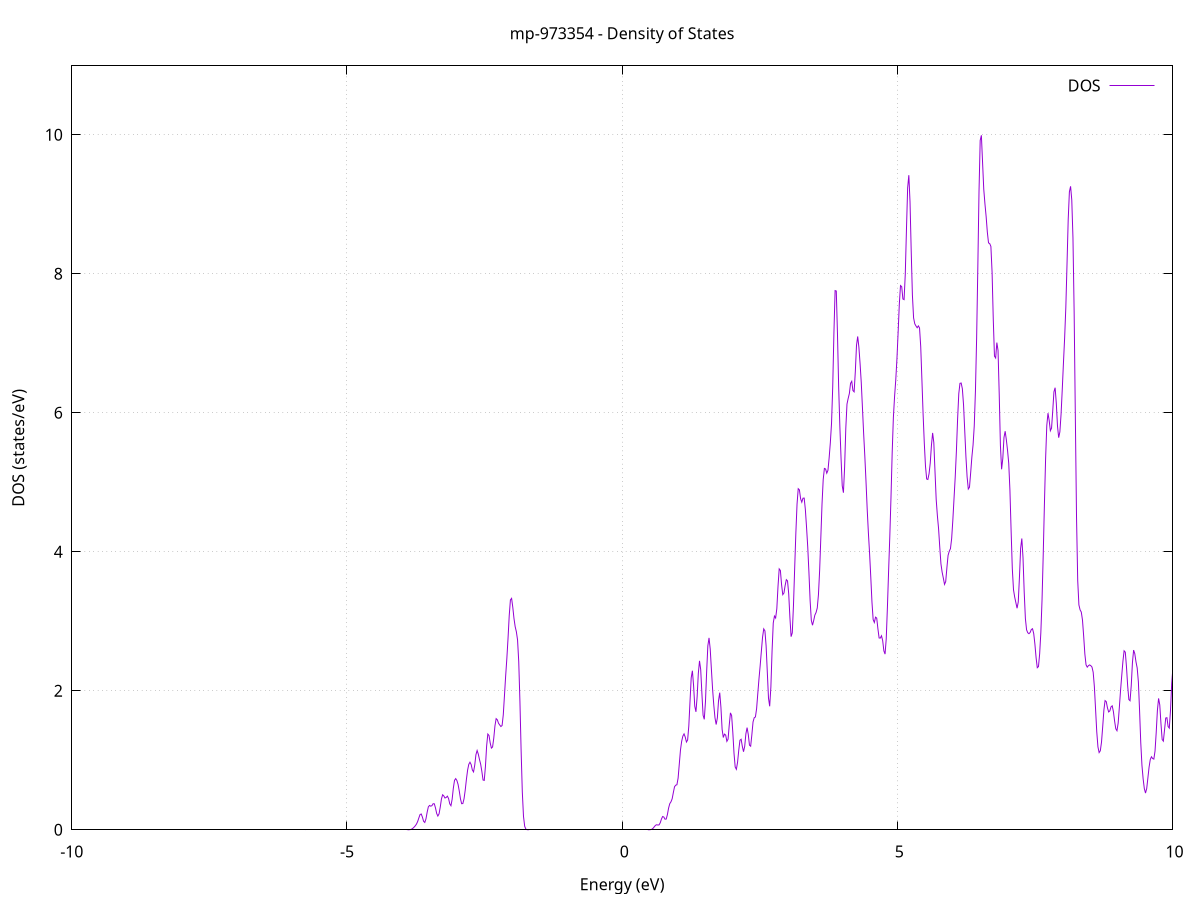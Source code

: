 set title 'mp-973354 - Density of States'
set xlabel 'Energy (eV)'
set ylabel 'DOS (states/eV)'
set grid
set xrange [-10:10]
set yrange [0:10.990]
set xzeroaxis lt -1
set terminal png size 800,600
set output 'mp-973354_dos_gnuplot.png'
plot '-' using 1:2 with lines title 'DOS'
-5.747100 0.000000
-5.725500 0.000000
-5.703900 0.000000
-5.682300 0.000000
-5.660700 0.000000
-5.639000 0.000000
-5.617400 0.000000
-5.595800 0.000000
-5.574200 0.000000
-5.552600 0.000000
-5.531000 0.000000
-5.509400 0.000000
-5.487800 0.000000
-5.466200 0.000000
-5.444600 0.000000
-5.422900 0.000000
-5.401300 0.000000
-5.379700 0.000000
-5.358100 0.000000
-5.336500 0.000000
-5.314900 0.000000
-5.293300 0.000000
-5.271700 0.000000
-5.250100 0.000000
-5.228500 0.000000
-5.206800 0.000000
-5.185200 0.000000
-5.163600 0.000000
-5.142000 0.000000
-5.120400 0.000000
-5.098800 0.000000
-5.077200 0.000000
-5.055600 0.000000
-5.034000 0.000000
-5.012400 0.000000
-4.990700 0.000000
-4.969100 0.000000
-4.947500 0.000000
-4.925900 0.000000
-4.904300 0.000000
-4.882700 0.000000
-4.861100 0.000000
-4.839500 0.000000
-4.817900 0.000000
-4.796300 0.000000
-4.774600 0.000000
-4.753000 0.000000
-4.731400 0.000000
-4.709800 0.000000
-4.688200 0.000000
-4.666600 0.000000
-4.645000 0.000000
-4.623400 0.000000
-4.601800 0.000000
-4.580200 0.000000
-4.558500 0.000000
-4.536900 0.000000
-4.515300 0.000000
-4.493700 0.000000
-4.472100 0.000000
-4.450500 0.000000
-4.428900 0.000000
-4.407300 0.000000
-4.385700 0.000000
-4.364100 0.000000
-4.342400 0.000000
-4.320800 0.000000
-4.299200 0.000000
-4.277600 0.000000
-4.256000 0.000000
-4.234400 0.000000
-4.212800 0.000000
-4.191200 0.000000
-4.169600 0.000000
-4.148000 0.000000
-4.126300 0.000000
-4.104700 0.000000
-4.083100 0.000000
-4.061500 0.000000
-4.039900 0.000000
-4.018300 0.000000
-3.996700 0.000000
-3.975100 0.000000
-3.953500 0.000000
-3.931900 0.000000
-3.910200 0.000000
-3.888600 0.000100
-3.867000 0.000800
-3.845400 0.003200
-3.823800 0.009800
-3.802200 0.021700
-3.780600 0.037900
-3.759000 0.057100
-3.737400 0.081600
-3.715800 0.118100
-3.694100 0.169800
-3.672500 0.218600
-3.650900 0.227300
-3.629300 0.182300
-3.607700 0.122200
-3.586100 0.105100
-3.564500 0.157700
-3.542900 0.252900
-3.521300 0.329600
-3.499700 0.350200
-3.478000 0.339600
-3.456400 0.346500
-3.434800 0.374700
-3.413200 0.374400
-3.391600 0.314200
-3.370000 0.234600
-3.348400 0.197300
-3.326800 0.228500
-3.305200 0.324700
-3.283600 0.442100
-3.261900 0.503600
-3.240300 0.487200
-3.218700 0.456800
-3.197100 0.465400
-3.175500 0.483500
-3.153900 0.449700
-3.132300 0.372700
-3.110700 0.346200
-3.089100 0.438200
-3.067400 0.597200
-3.045800 0.711100
-3.024200 0.736100
-3.002600 0.708600
-2.981000 0.652200
-2.959400 0.557100
-2.937800 0.445100
-2.916200 0.375100
-2.894600 0.377100
-2.873000 0.445000
-2.851300 0.570400
-2.829700 0.725300
-2.808100 0.858200
-2.786500 0.941600
-2.764900 0.972200
-2.743300 0.938200
-2.721700 0.859700
-2.700100 0.832500
-2.678500 0.930000
-2.656900 1.079300
-2.635200 1.140100
-2.613600 1.088200
-2.592000 1.010700
-2.570400 0.942200
-2.548800 0.837600
-2.527200 0.715800
-2.505600 0.710300
-2.484000 0.910900
-2.462400 1.205000
-2.440800 1.377300
-2.419100 1.356600
-2.397500 1.249600
-2.375900 1.175100
-2.354300 1.191200
-2.332700 1.317500
-2.311100 1.495500
-2.289500 1.598900
-2.267900 1.582700
-2.246300 1.532500
-2.224700 1.508000
-2.203000 1.485400
-2.181400 1.500500
-2.159800 1.653300
-2.138200 1.931400
-2.116600 2.213900
-2.095000 2.464600
-2.073400 2.754500
-2.051800 3.080400
-2.030200 3.306800
-2.008600 3.329100
-1.986900 3.199700
-1.965300 3.039900
-1.943700 2.922000
-1.922100 2.849000
-1.900500 2.731400
-1.878900 2.418800
-1.857300 1.845900
-1.835700 1.141300
-1.814100 0.544200
-1.792500 0.193200
-1.770800 0.049900
-1.749200 0.009300
-1.727600 0.001200
-1.706000 0.000100
-1.684400 0.000000
-1.662800 0.000000
-1.641200 0.000000
-1.619600 0.000000
-1.598000 0.000000
-1.576400 0.000000
-1.554700 0.000000
-1.533100 0.000000
-1.511500 0.000000
-1.489900 0.000000
-1.468300 0.000000
-1.446700 0.000000
-1.425100 0.000000
-1.403500 0.000000
-1.381900 0.000000
-1.360300 0.000000
-1.338600 0.000000
-1.317000 0.000000
-1.295400 0.000000
-1.273800 0.000000
-1.252200 0.000000
-1.230600 0.000000
-1.209000 0.000000
-1.187400 0.000000
-1.165800 0.000000
-1.144200 0.000000
-1.122500 0.000000
-1.100900 0.000000
-1.079300 0.000000
-1.057700 0.000000
-1.036100 0.000000
-1.014500 0.000000
-0.992900 0.000000
-0.971300 0.000000
-0.949700 0.000000
-0.928100 0.000000
-0.906400 0.000000
-0.884800 0.000000
-0.863200 0.000000
-0.841600 0.000000
-0.820000 0.000000
-0.798400 0.000000
-0.776800 0.000000
-0.755200 0.000000
-0.733600 0.000000
-0.712000 0.000000
-0.690300 0.000000
-0.668700 0.000000
-0.647100 0.000000
-0.625500 0.000000
-0.603900 0.000000
-0.582300 0.000000
-0.560700 0.000000
-0.539100 0.000000
-0.517500 0.000000
-0.495900 0.000000
-0.474200 0.000000
-0.452600 0.000000
-0.431000 0.000000
-0.409400 0.000000
-0.387800 0.000000
-0.366200 0.000000
-0.344600 0.000000
-0.323000 0.000000
-0.301400 0.000000
-0.279800 0.000000
-0.258100 0.000000
-0.236500 0.000000
-0.214900 0.000000
-0.193300 0.000000
-0.171700 0.000000
-0.150100 0.000000
-0.128500 0.000000
-0.106900 0.000000
-0.085300 0.000000
-0.063700 0.000000
-0.042000 0.000000
-0.020400 0.000000
0.001200 0.000000
0.022800 0.000000
0.044400 0.000000
0.066000 0.000000
0.087600 0.000000
0.109200 0.000000
0.130800 0.000000
0.152500 0.000000
0.174100 0.000000
0.195700 0.000000
0.217300 0.000000
0.238900 0.000000
0.260500 0.000000
0.282100 0.000000
0.303700 0.000000
0.325300 0.000000
0.346900 0.000000
0.368600 0.000000
0.390200 0.000000
0.411800 0.000000
0.433400 0.000000
0.455000 0.000000
0.476600 0.000100
0.498200 0.000500
0.519800 0.002400
0.541400 0.008500
0.563000 0.022400
0.584700 0.043800
0.606300 0.064400
0.627900 0.072600
0.649500 0.068100
0.671100 0.070600
0.692700 0.101800
0.714300 0.154700
0.735900 0.191100
0.757500 0.183200
0.779100 0.152300
0.800800 0.154200
0.822400 0.218900
0.844000 0.312600
0.865600 0.375800
0.887200 0.402300
0.908800 0.446000
0.930400 0.535400
0.952000 0.619400
0.973600 0.641800
0.995200 0.647500
1.016900 0.743800
1.038500 0.947100
1.060100 1.149300
1.081700 1.273800
1.103300 1.348100
1.124900 1.379700
1.146500 1.333900
1.168100 1.262600
1.189700 1.291100
1.211300 1.493300
1.233000 1.842600
1.254600 2.185200
1.276200 2.287900
1.297800 2.076800
1.319400 1.778100
1.341000 1.696600
1.362600 1.914900
1.384200 2.250700
1.405800 2.430000
1.427400 2.304100
1.449100 1.961500
1.470700 1.648500
1.492300 1.588700
1.513900 1.841900
1.535500 2.274900
1.557100 2.646300
1.578700 2.760500
1.600300 2.600600
1.621900 2.306000
1.643500 2.021100
1.665200 1.794000
1.686800 1.611200
1.708400 1.514100
1.730000 1.609900
1.751600 1.859400
1.773200 1.972800
1.794800 1.762300
1.816400 1.445600
1.838000 1.327700
1.859600 1.376300
1.881300 1.362400
1.902900 1.271900
1.924500 1.303600
1.946100 1.506800
1.967700 1.682200
1.989300 1.643800
2.010900 1.400400
2.032500 1.101100
2.054100 0.902600
2.075700 0.869600
2.097400 0.973200
2.119000 1.145800
2.140600 1.288100
2.162200 1.302100
2.183800 1.199600
2.205400 1.122900
2.227000 1.200900
2.248600 1.382000
2.270200 1.469500
2.291800 1.370600
2.313500 1.217400
2.335100 1.202400
2.356700 1.365400
2.378300 1.551200
2.399900 1.611900
2.421500 1.622900
2.443100 1.742600
2.464700 1.959900
2.486300 2.170900
2.507900 2.361400
2.529600 2.569200
2.551200 2.770800
2.572800 2.890300
2.594400 2.861400
2.616000 2.644600
2.637600 2.267800
2.659200 1.894600
2.680800 1.776400
2.702400 2.052600
2.724000 2.570100
2.745700 2.974400
2.767300 3.074400
2.788900 3.046900
2.810500 3.182000
2.832100 3.502700
2.853700 3.753100
2.875300 3.730700
2.896900 3.525700
2.918500 3.382600
2.940100 3.406300
2.961800 3.515300
2.983400 3.598200
3.005000 3.580600
3.026600 3.394700
3.048200 3.054600
3.069800 2.778600
3.091400 2.832900
3.113000 3.226900
3.134600 3.756500
3.156300 4.268700
3.177900 4.685700
3.199500 4.907000
3.221100 4.890200
3.242700 4.762200
3.264300 4.712900
3.285900 4.770500
3.307500 4.772000
3.329100 4.607300
3.350700 4.350600
3.372400 4.065700
3.394000 3.702900
3.415600 3.296900
3.437200 3.014200
3.458800 2.942800
3.480400 3.010100
3.502000 3.089200
3.523600 3.126300
3.545200 3.191000
3.566800 3.381600
3.588500 3.730800
3.610100 4.202600
3.631700 4.685000
3.653300 5.038900
3.674900 5.198400
3.696500 5.190600
3.718100 5.129800
3.739700 5.172400
3.761300 5.351300
3.782900 5.568800
3.804600 5.848000
3.826200 6.372800
3.847800 7.142000
3.869400 7.757100
3.891000 7.751100
3.912600 7.130400
3.934200 6.369800
3.955800 5.803300
3.977400 5.349600
3.999000 4.948700
4.020700 4.849500
4.042300 5.217200
4.063900 5.777400
4.085500 6.124300
4.107100 6.206500
4.128700 6.276500
4.150300 6.422500
4.171900 6.452200
4.193500 6.319100
4.215100 6.300300
4.236800 6.589300
4.258400 6.970700
4.280000 7.097000
4.301600 6.943400
4.323200 6.708600
4.344800 6.433500
4.366400 6.070700
4.388000 5.701500
4.409600 5.374100
4.431200 5.006600
4.452900 4.606200
4.474500 4.269300
4.496100 3.976000
4.517700 3.637200
4.539300 3.274300
4.560900 3.023300
4.582500 2.981900
4.604100 3.058800
4.625700 3.045200
4.647300 2.891300
4.669000 2.759500
4.690600 2.757600
4.712200 2.791100
4.733800 2.722400
4.755400 2.574100
4.777000 2.527200
4.798600 2.747000
4.820200 3.206800
4.841800 3.724900
4.863400 4.220200
4.885100 4.787400
4.906700 5.424200
4.928300 5.931900
4.949900 6.229900
4.971500 6.470000
4.993100 6.776300
5.014700 7.157800
5.036300 7.561700
5.057900 7.829700
5.079500 7.814300
5.101200 7.636300
5.122800 7.627100
5.144400 7.989400
5.166000 8.633100
5.187600 9.236600
5.209200 9.417200
5.230800 9.032700
5.252400 8.326300
5.274000 7.693300
5.295600 7.364000
5.317300 7.279100
5.338900 7.248100
5.360500 7.222400
5.382100 7.249400
5.403700 7.219700
5.425300 6.949800
5.446900 6.469800
5.468500 5.977100
5.490100 5.564400
5.511700 5.231300
5.533400 5.046300
5.555000 5.039500
5.576600 5.121900
5.598200 5.275500
5.619800 5.529100
5.641400 5.709400
5.663000 5.571100
5.684600 5.156200
5.706200 4.753700
5.727800 4.519600
5.749500 4.332100
5.771100 4.068200
5.792700 3.825200
5.814300 3.706000
5.835900 3.621600
5.857500 3.530600
5.879100 3.570300
5.900700 3.768600
5.922300 3.947900
5.943900 4.007200
5.965600 4.045400
5.987200 4.189300
6.008800 4.455800
6.030400 4.766100
6.052000 5.074500
6.073600 5.450500
6.095200 5.907800
6.116800 6.274300
6.138400 6.423000
6.160000 6.427400
6.181700 6.344900
6.203300 6.112300
6.224900 5.742400
6.246500 5.369200
6.268100 5.076500
6.289700 4.902100
6.311300 4.927800
6.332900 5.138200
6.354500 5.361200
6.376200 5.535700
6.397800 5.809400
6.419400 6.310900
6.441000 7.072000
6.462600 8.086500
6.484200 9.177400
6.505800 9.918000
6.527400 9.991000
6.549000 9.599100
6.570600 9.214900
6.592300 9.003900
6.613900 8.821400
6.635500 8.598200
6.657100 8.443300
6.678700 8.433500
6.700300 8.391900
6.721900 8.019100
6.743500 7.342000
6.765100 6.814400
6.786700 6.787300
6.808400 7.008800
6.830000 6.896600
6.851600 6.267700
6.873200 5.529200
6.894800 5.186300
6.916400 5.340000
6.938000 5.643900
6.959600 5.733800
6.981200 5.609000
7.002800 5.457200
7.024500 5.271300
7.046100 4.885100
7.067700 4.301800
7.089300 3.757500
7.110900 3.453500
7.132500 3.348100
7.154100 3.267900
7.175700 3.186800
7.197300 3.276800
7.218900 3.630900
7.240600 4.049400
7.262200 4.190600
7.283800 3.912900
7.305400 3.422300
7.327000 3.038800
7.348600 2.876200
7.370200 2.834400
7.391800 2.821100
7.413400 2.838400
7.435000 2.881800
7.456700 2.892400
7.478300 2.822600
7.499900 2.671000
7.521500 2.475400
7.543100 2.331500
7.564700 2.347600
7.586300 2.531500
7.607900 2.839200
7.629500 3.307200
7.651100 3.959000
7.672800 4.683600
7.694400 5.340700
7.716000 5.817500
7.737600 5.993800
7.759200 5.889700
7.780800 5.741000
7.802400 5.778700
7.824000 6.027100
7.845600 6.300400
7.867200 6.359900
7.888900 6.134300
7.910500 5.806700
7.932100 5.640900
7.953700 5.724700
7.975300 5.979700
7.996900 6.333100
8.018500 6.715600
8.040100 7.075400
8.061700 7.514400
8.083300 8.135800
8.105000 8.779000
8.126600 9.178400
8.148200 9.257200
8.169800 9.061800
8.191400 8.515400
8.213000 7.446600
8.234600 5.941900
8.256200 4.495200
8.277800 3.584900
8.299400 3.235200
8.321100 3.163500
8.342700 3.132300
8.364300 3.017500
8.385900 2.785900
8.407500 2.529100
8.429100 2.373100
8.450700 2.339800
8.472300 2.361100
8.493900 2.371900
8.515500 2.361200
8.537200 2.340800
8.558800 2.265700
8.580400 2.060200
8.602000 1.737100
8.623600 1.411200
8.645200 1.193000
8.666800 1.110600
8.688400 1.136200
8.710000 1.260700
8.731600 1.481300
8.753300 1.722300
8.774900 1.858300
8.796500 1.843300
8.818100 1.754700
8.839700 1.695200
8.861300 1.709800
8.882900 1.768600
8.904500 1.783200
8.926100 1.700900
8.947700 1.566000
8.969400 1.453200
8.991000 1.425100
9.012600 1.534800
9.034200 1.760300
9.055800 2.001900
9.077400 2.214700
9.099000 2.421900
9.120600 2.575000
9.142200 2.555400
9.163800 2.343900
9.185500 2.069100
9.207100 1.873500
9.228700 1.856300
9.250300 2.072600
9.271900 2.403400
9.293500 2.585200
9.315100 2.532300
9.336700 2.415500
9.358300 2.328200
9.380000 2.127900
9.401600 1.718700
9.423200 1.255200
9.444800 0.927800
9.466400 0.733400
9.488000 0.592900
9.509600 0.528300
9.531200 0.592700
9.552800 0.745600
9.574400 0.900700
9.596100 1.010600
9.617700 1.050100
9.639300 1.025000
9.660900 1.016800
9.682500 1.132300
9.704100 1.401000
9.725700 1.718600
9.747300 1.890200
9.768900 1.796100
9.790500 1.525400
9.812200 1.298400
9.833800 1.275100
9.855400 1.437500
9.877000 1.607700
9.898600 1.612500
9.920200 1.485300
9.941800 1.462600
9.963400 1.712800
9.985000 2.098400
10.006600 2.322800
10.028300 2.314700
10.049900 2.278400
10.071500 2.358200
10.093100 2.485500
10.114700 2.528200
10.136300 2.400000
10.157900 2.102900
10.179500 1.768400
10.201100 1.580600
10.222700 1.614800
10.244400 1.800000
10.266000 2.023000
10.287600 2.203700
10.309200 2.314000
10.330800 2.357300
10.352400 2.297500
10.374000 2.068700
10.395600 1.684200
10.417200 1.262400
10.438800 0.958800
10.460500 0.890400
10.482100 1.043800
10.503700 1.280400
10.525300 1.486500
10.546900 1.627700
10.568500 1.652000
10.590100 1.528900
10.611700 1.394200
10.633300 1.448500
10.654900 1.709000
10.676600 1.968200
10.698200 1.984900
10.719800 1.714600
10.741400 1.360300
10.763000 1.160100
10.784600 1.144500
10.806200 1.150900
10.827800 1.060200
10.849400 0.945700
10.871000 0.922100
10.892700 0.946400
10.914300 0.906100
10.935900 0.808700
10.957500 0.747800
10.979100 0.767900
11.000700 0.859100
11.022300 0.993800
11.043900 1.115900
11.065500 1.187100
11.087100 1.240700
11.108800 1.310300
11.130400 1.353400
11.152000 1.320500
11.173600 1.261900
11.195200 1.281000
11.216800 1.379400
11.238400 1.449700
11.260000 1.416700
11.281600 1.282200
11.303200 1.090000
11.324900 0.909100
11.346500 0.770800
11.368100 0.655000
11.389700 0.576000
11.411300 0.588000
11.432900 0.702400
11.454500 0.871400
11.476100 1.047400
11.497700 1.202900
11.519300 1.297100
11.541000 1.303300
11.562600 1.261000
11.584200 1.232700
11.605800 1.240500
11.627400 1.254700
11.649000 1.206000
11.670600 1.036100
11.692200 0.768500
11.713800 0.526500
11.735400 0.459200
11.757100 0.618800
11.778700 0.903100
11.800300 1.128100
11.821900 1.179400
11.843500 1.110500
11.865100 1.070900
11.886700 1.140300
11.908300 1.282200
11.929900 1.417900
11.951500 1.487900
11.973200 1.493000
11.994800 1.482400
12.016400 1.471900
12.038000 1.435100
12.059600 1.358500
12.081200 1.239800
12.102800 1.094000
12.124400 0.971800
12.146000 0.904800
12.167600 0.895800
12.189300 1.009900
12.210900 1.363800
12.232500 1.924500
12.254100 2.406400
12.275700 2.541700
12.297300 2.378100
12.318900 2.156800
12.340500 2.005600
12.362100 1.890400
12.383700 1.773200
12.405400 1.645600
12.427000 1.456000
12.448600 1.177700
12.470200 0.894900
12.491800 0.707800
12.513400 0.630700
12.535000 0.637600
12.556600 0.745600
12.578200 1.016500
12.599900 1.455000
12.621500 1.889400
12.643100 2.055200
12.664700 1.856100
12.686300 1.445800
12.707900 1.037200
12.729500 0.737000
12.751100 0.572100
12.772700 0.570400
12.794300 0.752600
12.816000 1.071900
12.837600 1.379700
12.859200 1.497100
12.880800 1.396600
12.902400 1.275300
12.924000 1.362600
12.945600 1.684600
12.967200 2.055900
12.988800 2.281200
13.010400 2.303400
13.032100 2.144600
13.053700 1.854300
13.075300 1.559800
13.096900 1.423200
13.118500 1.515100
13.140100 1.760200
13.161700 1.975100
13.183300 1.978500
13.204900 1.745200
13.226500 1.472400
13.248200 1.417600
13.269800 1.638100
13.291400 1.921100
13.313000 2.009700
13.334600 1.900700
13.356200 1.814400
13.377800 1.885800
13.399400 2.090300
13.421000 2.388700
13.442600 2.678300
13.464300 2.759300
13.485900 2.572800
13.507500 2.308000
13.529100 2.205600
13.550700 2.339100
13.572300 2.533300
13.593900 2.523100
13.615500 2.261500
13.637100 1.929600
13.658700 1.659400
13.680400 1.479300
13.702000 1.469200
13.723600 1.717900
13.745200 2.131700
13.766800 2.420100
13.788400 2.345900
13.810000 1.973100
13.831600 1.580000
13.853200 1.370700
13.874800 1.368600
13.896500 1.486000
13.918100 1.609100
13.939700 1.677600
13.961300 1.713600
13.982900 1.765300
14.004500 1.829400
14.026100 1.835300
14.047700 1.723200
14.069300 1.538000
14.090900 1.393000
14.112600 1.332700
14.134200 1.309100
14.155800 1.295900
14.177400 1.321500
14.199000 1.379100
14.220600 1.402700
14.242200 1.346600
14.263800 1.225800
14.285400 1.106100
14.307000 1.091800
14.328700 1.277100
14.350300 1.629700
14.371900 1.941600
14.393500 2.012800
14.415100 1.864500
14.436700 1.642700
14.458300 1.399600
14.479900 1.118000
14.501500 0.853300
14.523100 0.701600
14.544800 0.675300
14.566400 0.720800
14.588000 0.829700
14.609600 1.051800
14.631200 1.393800
14.652800 1.738400
14.674400 1.907700
14.696000 1.815100
14.717600 1.539700
14.739200 1.256600
14.760900 1.099500
14.782500 1.102500
14.804100 1.229800
14.825700 1.392000
14.847300 1.491300
14.868900 1.505200
14.890500 1.499000
14.912100 1.577700
14.933700 1.803000
14.955300 2.097000
14.977000 2.292200
14.998600 2.308500
15.020200 2.207200
15.041800 2.085600
15.063400 1.984200
15.085000 1.916200
15.106600 1.957600
15.128200 2.191700
15.149800 2.527200
15.171400 2.714900
15.193100 2.587300
15.214700 2.223000
15.236300 1.893500
15.257900 1.834600
15.279500 2.036000
15.301100 2.277700
15.322700 2.338000
15.344300 2.136900
15.365900 1.758100
15.387500 1.385400
15.409200 1.191500
15.430800 1.245500
15.452400 1.481100
15.474000 1.742900
15.495600 1.873400
15.517200 1.807300
15.538800 1.645200
15.560400 1.577000
15.582000 1.670000
15.603700 1.786700
15.625300 1.745800
15.646900 1.529600
15.668500 1.275800
15.690100 1.098400
15.711700 1.029900
15.733300 1.104300
15.754900 1.324400
15.776500 1.533400
15.798100 1.518500
15.819800 1.291500
15.841400 1.080400
15.863000 1.031100
15.884600 1.083000
15.906200 1.108600
15.927800 1.051000
15.949400 0.949200
15.971000 0.905100
15.992600 1.018300
16.014200 1.309000
16.035900 1.685200
16.057500 1.997000
16.079100 2.122700
16.100700 2.034900
16.122300 1.858100
16.143900 1.790900
16.165500 1.856100
16.187100 1.853100
16.208700 1.666000
16.230300 1.444200
16.252000 1.377600
16.273600 1.473900
16.295200 1.633900
16.316800 1.827700
16.338400 2.115600
16.360000 2.465400
16.381600 2.681600
16.403200 2.662300
16.424800 2.525200
16.446400 2.382200
16.468100 2.252000
16.489700 2.213500
16.511300 2.393200
16.532900 2.754500
16.554500 3.014900
16.576100 2.892600
16.597700 2.420100
16.619300 1.891200
16.640900 1.537500
16.662500 1.369500
16.684200 1.298200
16.705800 1.301500
16.727400 1.410200
16.749000 1.594600
16.770600 1.763900
16.792200 1.866400
16.813800 1.917300
16.835400 1.921400
16.857000 1.834000
16.878600 1.638600
16.900300 1.442300
16.921900 1.429700
16.943500 1.658400
16.965100 1.931400
16.986700 1.957100
17.008300 1.665100
17.029900 1.292000
17.051500 1.113300
17.073100 1.187200
17.094700 1.416600
17.116400 1.727400
17.138000 2.063500
17.159600 2.288000
17.181200 2.288800
17.202800 2.201300
17.224400 2.310500
17.246000 2.650700
17.267600 2.911500
17.289200 2.831000
17.310800 2.506500
17.332500 2.249000
17.354100 2.236400
17.375700 2.349800
17.397300 2.366400
17.418900 2.260500
17.440500 2.150900
17.462100 2.045300
17.483700 1.874100
17.505300 1.649100
17.526900 1.439300
17.548600 1.314500
17.570200 1.322600
17.591800 1.429900
17.613400 1.556400
17.635000 1.706500
17.656600 1.947100
17.678200 2.246100
17.699800 2.423900
17.721400 2.301500
17.743000 1.904500
17.764700 1.480400
17.786300 1.267100
17.807900 1.297600
17.829500 1.452400
17.851100 1.606500
17.872700 1.721100
17.894300 1.855700
17.915900 2.049200
17.937500 2.229500
17.959100 2.337900
17.980800 2.438200
18.002400 2.623100
18.024000 2.873500
18.045600 3.023900
18.067200 2.885300
18.088800 2.441300
18.110400 1.920300
18.132000 1.635200
18.153600 1.717900
18.175200 2.004300
18.196900 2.190100
18.218500 2.110400
18.240100 1.855800
18.261700 1.621100
18.283300 1.495300
18.304900 1.445500
18.326500 1.449100
18.348100 1.533800
18.369700 1.699000
18.391300 1.880900
18.413000 1.993900
18.434600 1.965600
18.456200 1.762100
18.477800 1.420500
18.499400 1.056900
18.521000 0.842000
18.542600 0.917200
18.564200 1.270100
18.585800 1.698600
18.607500 1.936700
18.629100 1.872800
18.650700 1.628900
18.672300 1.408000
18.693900 1.342200
18.715500 1.460500
18.737100 1.700300
18.758700 1.949500
18.780300 2.129000
18.801900 2.242500
18.823600 2.336500
18.845200 2.427700
18.866800 2.463100
18.888400 2.366800
18.910000 2.143300
18.931600 1.881100
18.953200 1.680500
18.974800 1.642500
18.996400 1.827900
19.018000 2.144700
19.039700 2.410900
19.061300 2.549700
19.082900 2.597100
19.104500 2.587400
19.126100 2.506200
19.147700 2.311100
19.169300 2.039700
19.190900 1.840200
19.212500 1.792300
19.234100 1.837300
19.255800 1.916800
19.277400 1.982700
19.299000 1.949800
19.320600 1.821500
19.342200 1.751000
19.363800 1.899000
19.385400 2.267700
19.407000 2.636900
19.428600 2.707900
19.450200 2.398400
19.471900 1.934200
19.493500 1.598100
19.515100 1.481000
19.536700 1.499500
19.558300 1.556400
19.579900 1.645100
19.601500 1.817600
19.623100 2.073800
19.644700 2.313700
19.666300 2.385600
19.688000 2.206500
19.709600 1.865700
19.731200 1.559500
19.752800 1.446900
19.774400 1.585200
19.796000 1.891400
19.817600 2.128600
19.839200 2.063400
19.860800 1.745000
19.882400 1.498200
19.904100 1.516600
19.925700 1.623300
19.947300 1.578700
19.968900 1.449200
19.990500 1.481100
20.012100 1.737000
20.033700 2.033600
20.055300 2.162000
20.076900 2.069100
20.098500 1.891100
20.120200 1.825900
20.141800 1.923700
20.163400 2.041800
20.185000 2.029100
20.206600 1.885900
20.228200 1.732800
20.249800 1.676600
20.271400 1.708500
20.293000 1.755700
20.314600 1.827500
20.336300 2.004100
20.357900 2.288300
20.379500 2.589500
20.401100 2.838500
20.422700 3.020400
20.444300 3.104700
20.465900 3.046900
20.487500 2.859500
20.509100 2.608400
20.530700 2.392400
20.552400 2.321500
20.574000 2.392700
20.595600 2.438100
20.617200 2.315400
20.638800 2.063100
20.660400 1.826300
20.682000 1.721400
20.703600 1.754400
20.725200 1.820200
20.746800 1.794000
20.768500 1.648500
20.790100 1.489300
20.811700 1.435700
20.833300 1.464300
20.854900 1.459500
20.876500 1.426700
20.898100 1.514800
20.919700 1.794000
20.941300 2.143600
20.962900 2.389700
20.984600 2.449100
21.006200 2.318200
21.027800 2.066100
21.049400 1.848800
21.071000 1.784900
21.092600 1.840500
21.114200 1.895400
21.135800 1.886400
21.157400 1.881500
21.179000 1.988000
21.200700 2.214400
21.222300 2.472200
21.243900 2.637900
21.265500 2.603100
21.287100 2.378400
21.308700 2.113400
21.330300 1.921400
21.351900 1.758400
21.373500 1.544000
21.395100 1.317100
21.416800 1.186200
21.438400 1.171700
21.460000 1.197600
21.481600 1.227500
21.503200 1.312200
21.524800 1.463200
21.546400 1.583400
21.568000 1.620000
21.589600 1.660900
21.611200 1.761200
21.632900 1.841800
21.654500 1.836400
21.676100 1.810700
21.697700 1.897900
21.719300 2.134600
21.740900 2.391800
21.762500 2.523000
21.784100 2.535200
21.805700 2.528900
21.827400 2.529300
21.849000 2.484400
21.870600 2.379700
21.892200 2.254200
21.913800 2.118100
21.935400 1.969400
21.957000 1.874700
21.978600 1.870400
22.000200 1.886400
22.021800 1.902000
22.043500 2.001300
22.065100 2.213600
22.086700 2.447200
22.108300 2.602200
22.129900 2.690700
22.151500 2.806200
22.173100 2.986600
22.194700 3.195500
22.216300 3.408100
22.237900 3.566000
22.259600 3.515600
22.281200 3.195200
22.302800 2.793100
22.324400 2.526300
22.346000 2.399300
22.367600 2.345400
22.389200 2.377400
22.410800 2.403100
22.432400 2.199500
22.454000 1.752500
22.475700 1.342800
22.497300 1.218300
22.518900 1.357600
22.540500 1.558000
22.562100 1.680600
22.583700 1.751500
22.605300 1.842200
22.626900 1.966800
22.648500 2.099000
22.670100 2.207500
22.691800 2.272600
22.713400 2.282000
22.735000 2.208200
22.756600 2.046000
22.778200 1.880700
22.799800 1.864400
22.821400 2.094800
22.843000 2.502700
22.864600 2.841900
22.886200 2.869100
22.907900 2.616300
22.929500 2.366700
22.951100 2.321400
22.972700 2.467100
22.994300 2.719900
23.015900 2.982500
23.037500 3.131300
23.059100 3.122500
23.080700 3.100900
23.102300 3.270700
23.124000 3.578700
23.145600 3.687000
23.167200 3.397000
23.188800 2.933100
23.210400 2.686100
23.232000 2.774700
23.253600 2.976600
23.275200 3.058900
23.296800 3.048000
23.318400 3.143100
23.340100 3.419100
23.361700 3.692400
23.383300 3.718500
23.404900 3.455300
23.426500 3.098600
23.448100 2.892200
23.469700 2.926200
23.491300 3.131300
23.512900 3.373900
23.534500 3.490400
23.556200 3.393600
23.577800 3.187500
23.599400 3.009500
23.621000 2.854300
23.642600 2.711000
23.664200 2.668700
23.685800 2.748800
23.707400 2.856400
23.729000 2.962800
23.750600 3.099000
23.772300 3.179100
23.793900 3.089400
23.815500 2.935400
23.837100 2.968000
23.858700 3.225800
23.880300 3.441900
23.901900 3.386200
23.923500 3.134700
23.945100 2.914500
23.966700 2.817200
23.988400 2.774600
24.010000 2.711500
24.031600 2.597600
24.053200 2.427900
24.074800 2.243700
24.096400 2.143400
24.118000 2.235300
24.139600 2.537300
24.161200 2.881500
24.182800 3.005100
24.204500 2.830600
24.226100 2.533500
24.247700 2.290600
24.269300 2.166600
24.290900 2.201400
24.312500 2.404700
24.334100 2.728000
24.355700 3.074400
24.377300 3.314800
24.398900 3.405300
24.420600 3.434400
24.442200 3.462200
24.463800 3.449500
24.485400 3.402400
24.507000 3.414100
24.528600 3.476600
24.550200 3.397600
24.571800 3.035600
24.593400 2.518700
24.615000 2.126300
24.636700 2.037600
24.658300 2.258600
24.679900 2.664100
24.701500 3.023900
24.723100 3.091600
24.744700 2.788400
24.766300 2.319100
24.787900 2.053200
24.809500 2.230000
24.831200 2.748000
24.852800 3.238900
24.874400 3.397300
24.896000 3.244900
24.917600 2.994700
24.939200 2.737700
24.960800 2.453900
24.982400 2.223200
25.004000 2.170900
25.025600 2.243300
25.047300 2.232400
25.068900 2.070700
25.090500 1.957800
25.112100 2.122500
25.133700 2.574500
25.155300 3.106300
25.176900 3.451400
25.198500 3.498300
25.220100 3.404900
25.241700 3.437200
25.263400 3.690600
25.285000 4.012600
25.306600 4.134100
25.328200 3.864800
25.349800 3.296600
25.371400 2.788900
25.393000 2.632700
25.414600 2.766900
25.436200 2.915400
25.457800 2.955900
25.479500 2.977800
25.501100 3.013400
25.522700 2.986800
25.544300 2.887000
25.565900 2.742200
25.587500 2.542300
25.609100 2.333100
25.630700 2.235900
25.652300 2.379600
25.673900 2.858000
25.695600 3.554500
25.717200 4.051700
25.738800 3.997400
25.760400 3.490000
25.782000 2.931600
25.803600 2.625900
25.825200 2.581900
25.846800 2.615200
25.868400 2.600200
25.890000 2.550200
25.911700 2.482300
25.933300 2.405900
25.954900 2.426100
25.976500 2.611600
25.998100 2.790600
26.019700 2.770700
26.041300 2.696300
26.062900 2.837100
26.084500 3.129600
26.106100 3.291300
26.127800 3.275300
26.149400 3.276300
26.171000 3.381300
26.192600 3.488800
26.214200 3.499200
26.235800 3.399600
26.257400 3.241500
26.279000 3.149500
26.300600 3.213300
26.322200 3.300600
26.343900 3.171300
26.365500 2.809600
26.387100 2.431000
26.408700 2.177100
26.430300 2.009800
26.451900 1.855800
26.473500 1.704400
26.495100 1.608800
26.516700 1.663400
26.538300 1.949300
26.560000 2.447700
26.581600 2.962800
26.603200 3.185500
26.624800 2.944500
26.646400 2.367600
26.668000 1.777400
26.689600 1.498800
26.711200 1.673000
26.732800 2.137100
26.754400 2.553200
26.776100 2.711100
26.797700 2.678500
26.819300 2.659500
26.840900 2.761700
26.862500 2.947900
26.884100 3.146800
26.905700 3.294100
26.927300 3.309000
26.948900 3.171000
26.970500 3.004200
26.992200 2.973400
27.013800 3.088900
27.035400 3.219000
27.057000 3.313400
27.078600 3.472700
27.100200 3.737400
27.121800 3.899600
27.143400 3.651500
27.165000 2.981000
27.186600 2.295700
27.208300 2.035800
27.229900 2.252300
27.251500 2.634400
27.273100 2.862400
27.294700 2.862800
27.316300 2.799800
27.337900 2.875500
27.359500 3.108400
27.381100 3.339700
27.402700 3.481500
27.424400 3.624400
27.446000 3.824500
27.467600 3.988500
27.489200 4.028400
27.510800 3.958300
27.532400 3.835900
27.554000 3.693400
27.575600 3.524600
27.597200 3.322600
27.618800 3.125500
27.640500 3.007900
27.662100 2.999500
27.683700 3.063000
27.705300 3.174600
27.726900 3.309200
27.748500 3.369200
27.770100 3.256800
27.791700 2.992800
27.813300 2.738600
27.834900 2.689100
27.856600 2.893000
27.878200 3.208500
27.899800 3.401200
27.921400 3.281900
27.943000 2.877400
27.964600 2.439100
27.986200 2.193400
28.007800 2.149500
28.029400 2.181700
28.051100 2.194500
28.072700 2.155200
28.094300 2.079000
28.115900 2.041600
28.137500 2.092300
28.159100 2.166300
28.180700 2.192500
28.202300 2.224700
28.223900 2.361900
28.245500 2.584000
28.267200 2.757200
28.288800 2.795700
28.310400 2.724200
28.332000 2.580200
28.353600 2.420000
28.375200 2.412700
28.396800 2.687100
28.418400 3.105500
28.440000 3.398400
28.461600 3.439300
28.483300 3.279200
28.504900 3.040700
28.526500 2.837300
28.548100 2.717500
28.569700 2.670400
28.591300 2.693100
28.612900 2.776100
28.634500 2.828600
28.656100 2.734100
28.677700 2.496100
28.699400 2.236900
28.721000 2.037800
28.742600 1.889800
28.764200 1.791300
28.785800 1.781600
28.807400 1.898900
28.829000 2.116400
28.850600 2.304900
28.872200 2.330900
28.893800 2.208900
28.915500 2.115400
28.937100 2.211000
28.958700 2.438500
28.980300 2.611900
29.001900 2.706600
29.023500 2.861600
29.045100 3.135800
29.066700 3.414400
29.088300 3.519000
29.109900 3.346300
29.131600 2.920300
29.153200 2.398100
29.174800 2.024500
29.196400 1.949500
29.218000 2.074000
29.239600 2.196800
29.261200 2.313800
29.282800 2.591600
29.304400 3.016600
29.326000 3.293500
29.347700 3.190800
29.369300 2.815000
29.390900 2.435400
29.412500 2.174300
29.434100 2.025500
29.455700 2.022400
29.477300 2.141400
29.498900 2.187800
29.520500 2.033200
29.542100 1.872100
29.563800 2.030600
29.585400 2.548300
29.607000 3.136300
29.628600 3.520600
29.650200 3.643600
29.671800 3.555400
29.693400 3.290200
29.715000 2.932100
29.736600 2.686700
29.758200 2.667800
29.779900 2.710800
29.801500 2.638300
29.823100 2.513400
29.844700 2.432500
29.866300 2.331200
29.887900 2.164700
29.909500 2.067100
29.931100 2.178800
29.952700 2.435200
29.974300 2.622600
29.996000 2.599100
30.017600 2.431800
30.039200 2.316200
30.060800 2.385900
30.082400 2.603000
30.104000 2.805900
30.125600 2.859100
30.147200 2.742900
30.168800 2.532700
30.190400 2.371600
30.212100 2.383200
30.233700 2.505700
30.255300 2.519500
30.276900 2.297300
30.298500 1.918000
30.320100 1.545200
30.341700 1.278700
30.363300 1.103900
30.384900 0.973500
30.406500 0.933600
30.428200 1.086900
30.449800 1.424500
30.471400 1.783600
30.493000 1.990000
30.514600 1.977200
30.536200 1.801400
30.557800 1.617400
30.579400 1.586900
30.601000 1.728600
30.622600 1.900600
30.644300 1.964500
30.665900 1.902500
30.687500 1.760200
30.709100 1.586400
30.730700 1.459000
30.752300 1.487700
30.773900 1.748200
30.795500 2.222500
30.817100 2.771400
30.838700 3.139400
30.860400 3.114600
30.882000 2.753100
30.903600 2.342100
30.925200 2.126900
30.946800 2.135200
30.968400 2.261600
30.990000 2.401800
31.011600 2.469300
31.033200 2.448600
31.054900 2.454400
31.076500 2.565300
31.098100 2.641000
31.119700 2.503000
31.141300 2.200500
31.162900 1.910900
31.184500 1.761800
31.206100 1.852700
31.227700 2.178500
31.249300 2.499300
31.271000 2.547500
31.292600 2.332300
31.314200 2.081400
31.335800 1.984200
31.357400 2.050100
31.379000 2.145900
31.400600 2.159500
31.422200 2.095400
31.443800 1.994500
31.465400 1.868700
31.487100 1.764300
31.508700 1.788900
31.530300 2.004900
31.551900 2.339100
31.573500 2.632000
31.595100 2.773600
31.616700 2.795400
31.638300 2.822100
31.659900 2.906900
31.681500 2.976800
31.703200 2.968500
31.724800 2.897100
31.746400 2.779700
31.768000 2.632200
31.789600 2.540300
31.811200 2.594900
31.832800 2.756100
31.854400 2.902100
31.876000 3.011900
31.897600 3.195700
31.919300 3.560800
31.940900 4.108600
31.962500 4.678900
31.984100 4.955200
32.005700 4.681900
32.027300 4.020200
32.048900 3.512700
32.070500 3.487700
32.092100 3.694600
32.113700 3.704700
32.135400 3.451000
32.157000 3.155400
32.178600 2.931300
32.200200 2.762600
32.221800 2.722300
32.243400 2.908200
32.265000 3.225900
32.286600 3.457400
32.308200 3.526700
32.329800 3.509300
32.351500 3.425800
32.373100 3.255700
32.394700 3.078400
32.416300 3.005200
32.437900 3.029700
32.459500 3.047300
32.481100 3.010000
32.502700 2.997300
32.524300 3.093500
32.545900 3.295700
32.567600 3.580600
32.589200 3.912600
32.610800 4.167800
32.632400 4.182100
32.654000 3.958000
32.675600 3.735800
32.697200 3.701500
32.718800 3.771100
32.740400 3.819500
32.762000 3.869800
32.783700 3.955700
32.805300 4.011900
32.826900 3.907000
32.848500 3.547500
32.870100 3.006000
32.891700 2.488400
32.913300 2.157700
32.934900 2.074700
32.956500 2.256400
32.978100 2.631500
32.999800 2.990900
33.021400 3.173500
33.043000 3.221300
33.064600 3.209600
33.086200 3.120200
33.107800 2.985100
33.129400 2.938100
33.151000 3.061500
33.172600 3.311100
33.194200 3.589300
33.215900 3.812700
33.237500 3.943300
33.259100 4.039000
33.280700 4.202100
33.302300 4.407300
33.323900 4.518200
33.345500 4.491500
33.367100 4.438100
33.388700 4.495200
33.410300 4.671600
33.432000 4.809800
33.453600 4.763000
33.475200 4.567700
33.496800 4.345700
33.518400 4.158700
33.540000 4.077400
33.561600 4.172200
33.583200 4.308300
33.604800 4.238100
33.626400 3.953000
33.648100 3.697300
33.669700 3.654200
33.691300 3.749000
33.712900 3.781000
33.734500 3.702400
33.756100 3.658100
33.777700 3.792000
33.799300 4.121400
33.820900 4.535300
33.842500 4.808200
33.864200 4.682100
33.885800 4.089600
33.907400 3.261600
33.929000 2.558600
33.950600 2.230400
33.972200 2.232700
33.993800 2.296500
34.015400 2.305300
34.037000 2.402900
34.058700 2.654900
34.080300 2.901000
34.101900 2.991800
34.123500 2.965200
34.145100 2.941400
34.166700 2.965300
34.188300 3.028000
34.209900 3.146500
34.231500 3.327000
34.253100 3.482500
34.274800 3.474800
34.296400 3.283900
34.318000 3.079900
34.339600 3.040900
34.361200 3.146800
34.382800 3.244200
34.404400 3.210200
34.426000 3.009200
34.447600 2.762700
34.469200 2.730200
34.490900 3.033200
34.512500 3.449800
34.534100 3.651500
34.555700 3.607600
34.577300 3.589600
34.598900 3.804200
34.620500 4.185400
34.642100 4.533300
34.663700 4.738800
34.685300 4.837500
34.707000 4.863200
34.728600 4.747200
34.750200 4.458600
34.771800 4.112800
34.793400 3.802900
34.815000 3.484500
34.836600 3.174600
34.858200 3.055000
34.879800 3.226200
34.901400 3.511800
34.923100 3.580700
34.944700 3.231300
34.966300 2.592000
34.987900 1.996500
35.009500 1.656800
35.031100 1.557400
35.052700 1.609700
35.074300 1.737500
35.095900 1.810600
35.117500 1.668000
35.139200 1.303300
35.160800 0.913400
35.182400 0.666700
35.204000 0.533100
35.225600 0.412500
35.247200 0.291800
35.268800 0.211800
35.290400 0.192000
35.312000 0.230600
35.333600 0.298700
35.355300 0.331700
35.376900 0.292000
35.398500 0.216600
35.420100 0.165500
35.441700 0.157200
35.463300 0.172800
35.484900 0.190300
35.506500 0.191200
35.528100 0.159700
35.549700 0.102100
35.571400 0.047500
35.593000 0.015700
35.614600 0.003700
35.636200 0.000600
35.657800 0.000100
35.679400 0.000000
35.701000 0.000000
35.722600 0.000000
35.744200 0.000000
35.765800 0.000000
35.787500 0.000000
35.809100 0.000000
35.830700 0.000000
35.852300 0.000000
35.873900 0.000000
35.895500 0.000000
35.917100 0.000000
35.938700 0.000000
35.960300 0.000000
35.981900 0.000000
36.003600 0.000000
36.025200 0.000000
36.046800 0.000000
36.068400 0.000000
36.090000 0.000000
36.111600 0.000000
36.133200 0.000000
36.154800 0.000000
36.176400 0.000000
36.198000 0.000000
36.219700 0.000000
36.241300 0.000000
36.262900 0.000000
36.284500 0.000000
36.306100 0.000000
36.327700 0.000000
36.349300 0.000000
36.370900 0.000000
36.392500 0.000000
36.414100 0.000000
36.435800 0.000000
36.457400 0.000000
36.479000 0.000000
36.500600 0.000000
36.522200 0.000000
36.543800 0.000000
36.565400 0.000000
36.587000 0.000000
36.608600 0.000000
36.630200 0.000000
36.651900 0.000000
36.673500 0.000000
36.695100 0.000000
36.716700 0.000000
36.738300 0.000000
36.759900 0.000000
36.781500 0.000000
36.803100 0.000000
36.824700 0.000000
36.846300 0.000000
36.868000 0.000000
36.889600 0.000000
36.911200 0.000000
36.932800 0.000000
36.954400 0.000000
36.976000 0.000000
36.997600 0.000000
37.019200 0.000000
37.040800 0.000000
37.062400 0.000000
37.084100 0.000000
37.105700 0.000000
37.127300 0.000000
37.148900 0.000000
37.170500 0.000000
37.192100 0.000000
37.213700 0.000000
37.235300 0.000000
37.256900 0.000000
37.278600 0.000000
37.300200 0.000000
37.321800 0.000000
37.343400 0.000000
37.365000 0.000000
37.386600 0.000000
37.408200 0.000000
37.429800 0.000000
37.451400 0.000000
37.473000 0.000000
e
